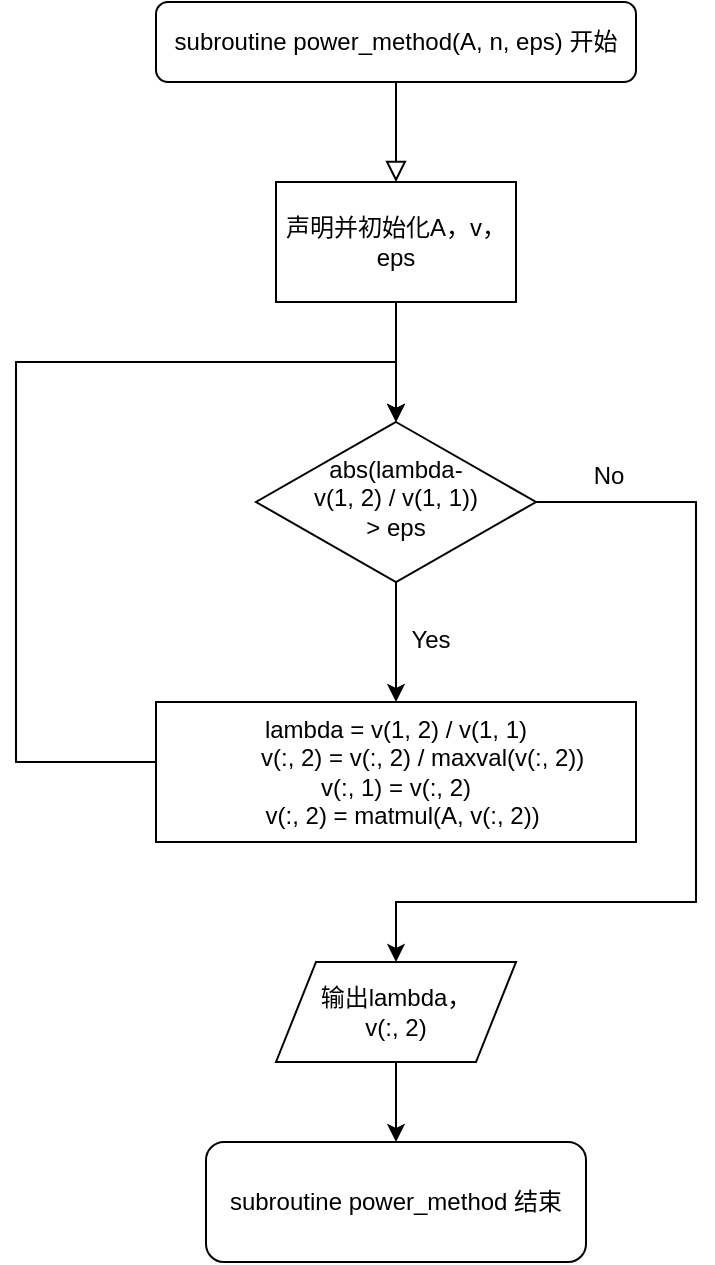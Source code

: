 <mxfile version="15.5.9" type="device"><diagram id="C5RBs43oDa-KdzZeNtuy" name="Page-1"><mxGraphModel dx="510" dy="529" grid="1" gridSize="10" guides="1" tooltips="1" connect="1" arrows="1" fold="1" page="1" pageScale="1" pageWidth="827" pageHeight="1169" math="0" shadow="0"><root><mxCell id="WIyWlLk6GJQsqaUBKTNV-0"/><mxCell id="WIyWlLk6GJQsqaUBKTNV-1" parent="WIyWlLk6GJQsqaUBKTNV-0"/><mxCell id="WIyWlLk6GJQsqaUBKTNV-2" value="" style="rounded=0;html=1;jettySize=auto;orthogonalLoop=1;fontSize=11;endArrow=block;endFill=0;endSize=8;strokeWidth=1;shadow=0;labelBackgroundColor=none;edgeStyle=orthogonalEdgeStyle;" parent="WIyWlLk6GJQsqaUBKTNV-1" source="WIyWlLk6GJQsqaUBKTNV-3" edge="1"><mxGeometry relative="1" as="geometry"><mxPoint x="220" y="170" as="targetPoint"/></mxGeometry></mxCell><mxCell id="WIyWlLk6GJQsqaUBKTNV-3" value="subroutine power_method(A, n, eps) 开始" style="rounded=1;whiteSpace=wrap;html=1;fontSize=12;glass=0;strokeWidth=1;shadow=0;" parent="WIyWlLk6GJQsqaUBKTNV-1" vertex="1"><mxGeometry x="100" y="80" width="240" height="40" as="geometry"/></mxCell><mxCell id="FDvQrYrK8QlF2wxkQufF-14" style="edgeStyle=orthogonalEdgeStyle;rounded=0;orthogonalLoop=1;jettySize=auto;html=1;" parent="WIyWlLk6GJQsqaUBKTNV-1" source="WIyWlLk6GJQsqaUBKTNV-10" target="FDvQrYrK8QlF2wxkQufF-7" edge="1"><mxGeometry relative="1" as="geometry"/></mxCell><mxCell id="FDvQrYrK8QlF2wxkQufF-21" style="edgeStyle=orthogonalEdgeStyle;rounded=0;orthogonalLoop=1;jettySize=auto;html=1;entryX=0.5;entryY=0;entryDx=0;entryDy=0;" parent="WIyWlLk6GJQsqaUBKTNV-1" source="WIyWlLk6GJQsqaUBKTNV-10" target="EDTZOK5CWw7pr7u1P-st-1" edge="1"><mxGeometry relative="1" as="geometry"><mxPoint x="220" y="540" as="targetPoint"/><Array as="points"><mxPoint x="370" y="330"/><mxPoint x="370" y="530"/><mxPoint x="220" y="530"/></Array></mxGeometry></mxCell><mxCell id="WIyWlLk6GJQsqaUBKTNV-10" value="abs(lambda- &lt;br&gt;v(1, 2) / v(1, 1)) &lt;br&gt;&amp;gt; eps" style="rhombus;whiteSpace=wrap;html=1;shadow=0;fontFamily=Helvetica;fontSize=12;align=center;strokeWidth=1;spacing=6;spacingTop=-4;" parent="WIyWlLk6GJQsqaUBKTNV-1" vertex="1"><mxGeometry x="150" y="290" width="140" height="80" as="geometry"/></mxCell><mxCell id="FDvQrYrK8QlF2wxkQufF-6" value="" style="edgeStyle=orthogonalEdgeStyle;rounded=0;orthogonalLoop=1;jettySize=auto;html=1;" parent="WIyWlLk6GJQsqaUBKTNV-1" source="FDvQrYrK8QlF2wxkQufF-5" target="WIyWlLk6GJQsqaUBKTNV-10" edge="1"><mxGeometry relative="1" as="geometry"/></mxCell><mxCell id="FDvQrYrK8QlF2wxkQufF-5" value="声明并初始化A，v，eps" style="rounded=0;whiteSpace=wrap;html=1;" parent="WIyWlLk6GJQsqaUBKTNV-1" vertex="1"><mxGeometry x="160" y="170" width="120" height="60" as="geometry"/></mxCell><mxCell id="FDvQrYrK8QlF2wxkQufF-12" style="edgeStyle=orthogonalEdgeStyle;rounded=0;orthogonalLoop=1;jettySize=auto;html=1;" parent="WIyWlLk6GJQsqaUBKTNV-1" source="FDvQrYrK8QlF2wxkQufF-7" target="WIyWlLk6GJQsqaUBKTNV-10" edge="1"><mxGeometry relative="1" as="geometry"><mxPoint x="30" y="260" as="targetPoint"/><Array as="points"><mxPoint x="30" y="460"/><mxPoint x="30" y="260"/><mxPoint x="220" y="260"/></Array></mxGeometry></mxCell><mxCell id="FDvQrYrK8QlF2wxkQufF-7" value="&lt;div&gt;lambda = v(1, 2) / v(1, 1)&lt;/div&gt;&lt;div&gt;&amp;nbsp; &amp;nbsp; &amp;nbsp; &amp;nbsp; v(:, 2) = v(:, 2) / maxval(v(:, 2))&lt;/div&gt;&lt;div&gt;&lt;span&gt;v(:, 1) = v(:, 2)&lt;/span&gt;&lt;/div&gt;&lt;div&gt;&amp;nbsp; v(:, 2) = matmul(A, v(:, 2))&lt;/div&gt;" style="rounded=0;whiteSpace=wrap;html=1;" parent="WIyWlLk6GJQsqaUBKTNV-1" vertex="1"><mxGeometry x="100" y="430" width="240" height="70" as="geometry"/></mxCell><mxCell id="FDvQrYrK8QlF2wxkQufF-16" value="Yes" style="text;html=1;resizable=0;autosize=1;align=center;verticalAlign=middle;points=[];fillColor=none;strokeColor=none;rounded=0;" parent="WIyWlLk6GJQsqaUBKTNV-1" vertex="1"><mxGeometry x="222" y="389" width="30" height="20" as="geometry"/></mxCell><mxCell id="FDvQrYrK8QlF2wxkQufF-22" value="No" style="text;html=1;resizable=0;autosize=1;align=center;verticalAlign=middle;points=[];fillColor=none;strokeColor=none;rounded=0;" parent="WIyWlLk6GJQsqaUBKTNV-1" vertex="1"><mxGeometry x="311" y="307" width="30" height="20" as="geometry"/></mxCell><mxCell id="EDTZOK5CWw7pr7u1P-st-0" style="edgeStyle=orthogonalEdgeStyle;rounded=0;orthogonalLoop=1;jettySize=auto;html=1;exitX=0.5;exitY=1;exitDx=0;exitDy=0;" edge="1" parent="WIyWlLk6GJQsqaUBKTNV-1" source="FDvQrYrK8QlF2wxkQufF-7" target="FDvQrYrK8QlF2wxkQufF-7"><mxGeometry relative="1" as="geometry"/></mxCell><mxCell id="EDTZOK5CWw7pr7u1P-st-6" style="edgeStyle=orthogonalEdgeStyle;rounded=0;orthogonalLoop=1;jettySize=auto;html=1;entryX=0.5;entryY=0;entryDx=0;entryDy=0;" edge="1" parent="WIyWlLk6GJQsqaUBKTNV-1" source="EDTZOK5CWw7pr7u1P-st-1" target="EDTZOK5CWw7pr7u1P-st-5"><mxGeometry relative="1" as="geometry"/></mxCell><mxCell id="EDTZOK5CWw7pr7u1P-st-1" value="输出lambda，&lt;br&gt;v(:, 2)" style="shape=parallelogram;perimeter=parallelogramPerimeter;whiteSpace=wrap;html=1;fixedSize=1;" vertex="1" parent="WIyWlLk6GJQsqaUBKTNV-1"><mxGeometry x="160" y="560" width="120" height="50" as="geometry"/></mxCell><mxCell id="EDTZOK5CWw7pr7u1P-st-2" style="edgeStyle=orthogonalEdgeStyle;rounded=0;orthogonalLoop=1;jettySize=auto;html=1;exitX=0.5;exitY=1;exitDx=0;exitDy=0;" edge="1" parent="WIyWlLk6GJQsqaUBKTNV-1" source="EDTZOK5CWw7pr7u1P-st-1" target="EDTZOK5CWw7pr7u1P-st-1"><mxGeometry relative="1" as="geometry"/></mxCell><mxCell id="EDTZOK5CWw7pr7u1P-st-5" value="subroutine power_method 结束" style="rounded=1;whiteSpace=wrap;html=1;" vertex="1" parent="WIyWlLk6GJQsqaUBKTNV-1"><mxGeometry x="125" y="650" width="190" height="60" as="geometry"/></mxCell></root></mxGraphModel></diagram></mxfile>